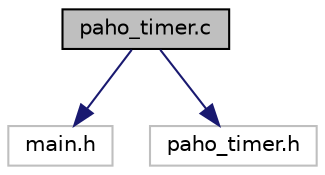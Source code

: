 digraph "paho_timer.c"
{
 // LATEX_PDF_SIZE
  edge [fontname="Helvetica",fontsize="10",labelfontname="Helvetica",labelfontsize="10"];
  node [fontname="Helvetica",fontsize="10",shape=record];
  Node1 [label="paho_timer.c",height=0.2,width=0.4,color="black", fillcolor="grey75", style="filled", fontcolor="black",tooltip="Timer adaptation layer for the Paho MQTT client."];
  Node1 -> Node2 [color="midnightblue",fontsize="10",style="solid",fontname="Helvetica"];
  Node2 [label="main.h",height=0.2,width=0.4,color="grey75", fillcolor="white", style="filled",tooltip=" "];
  Node1 -> Node3 [color="midnightblue",fontsize="10",style="solid",fontname="Helvetica"];
  Node3 [label="paho_timer.h",height=0.2,width=0.4,color="grey75", fillcolor="white", style="filled",tooltip=" "];
}
